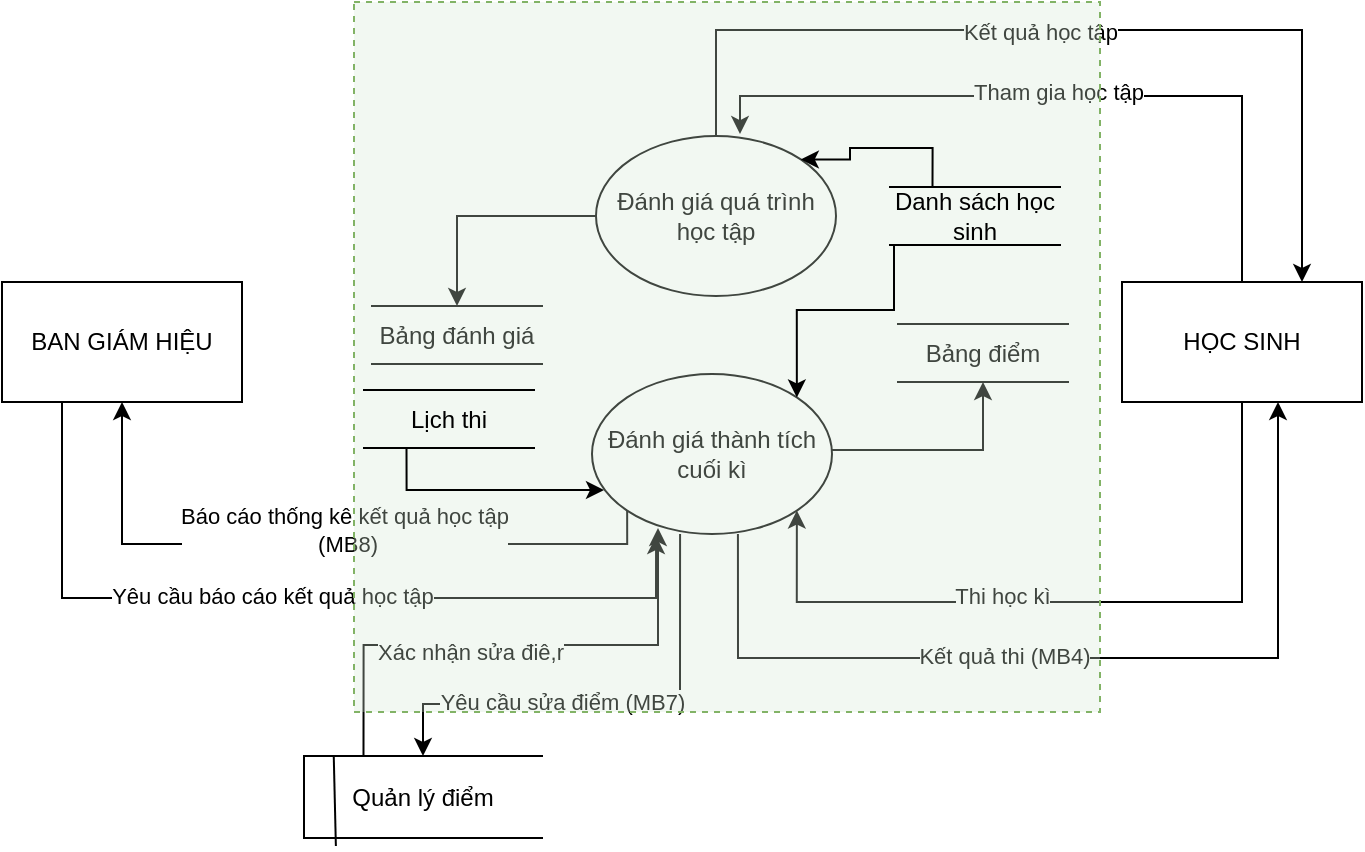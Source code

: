 <mxfile version="14.6.9" type="github">
  <diagram id="18X07u3Qb9bKqw4Xk2Qd" name="Page-1">
    <mxGraphModel dx="968" dy="539" grid="0" gridSize="10" guides="1" tooltips="1" connect="1" arrows="1" fold="1" page="1" pageScale="1" pageWidth="850" pageHeight="1100" background="#ffffff" math="0" shadow="0">
      <root>
        <mxCell id="0" />
        <mxCell id="1" parent="0" />
        <mxCell id="z-oRWFss3O_vHNhXuEPV-29" value="Đánh giá quá trình học tập" style="ellipse;whiteSpace=wrap;html=1;" parent="1" vertex="1">
          <mxGeometry x="373" y="235" width="120" height="80" as="geometry" />
        </mxCell>
        <mxCell id="z-oRWFss3O_vHNhXuEPV-40" value="Đánh giá thành tích cuối kì" style="ellipse;whiteSpace=wrap;html=1;" parent="1" vertex="1">
          <mxGeometry x="371" y="354" width="120" height="80" as="geometry" />
        </mxCell>
        <mxCell id="z-oRWFss3O_vHNhXuEPV-45" style="edgeStyle=orthogonalEdgeStyle;rounded=0;orthogonalLoop=1;jettySize=auto;html=1;entryX=0.75;entryY=0;entryDx=0;entryDy=0;exitX=0.5;exitY=0;exitDx=0;exitDy=0;" parent="1" source="z-oRWFss3O_vHNhXuEPV-29" target="z-oRWFss3O_vHNhXuEPV-65" edge="1">
          <mxGeometry relative="1" as="geometry">
            <Array as="points">
              <mxPoint x="433" y="182" />
              <mxPoint x="726" y="182" />
            </Array>
            <mxPoint x="777" y="602" as="sourcePoint" />
            <mxPoint x="729" y="292" as="targetPoint" />
          </mxGeometry>
        </mxCell>
        <mxCell id="z-oRWFss3O_vHNhXuEPV-46" value="Kết quả học tập" style="edgeLabel;html=1;align=center;verticalAlign=middle;resizable=0;points=[];" parent="z-oRWFss3O_vHNhXuEPV-45" vertex="1" connectable="0">
          <mxGeometry x="-0.089" y="-1" relative="1" as="geometry">
            <mxPoint as="offset" />
          </mxGeometry>
        </mxCell>
        <mxCell id="z-oRWFss3O_vHNhXuEPV-47" style="edgeStyle=orthogonalEdgeStyle;rounded=0;orthogonalLoop=1;jettySize=auto;html=1;entryX=0.5;entryY=1;entryDx=0;entryDy=0;labelPosition=center;verticalLabelPosition=middle;align=center;verticalAlign=middle;exitX=0;exitY=1;exitDx=0;exitDy=0;" parent="1" source="z-oRWFss3O_vHNhXuEPV-40" target="z-oRWFss3O_vHNhXuEPV-88" edge="1">
          <mxGeometry relative="1" as="geometry">
            <Array as="points">
              <mxPoint x="389" y="439" />
              <mxPoint x="136" y="439" />
            </Array>
            <mxPoint x="225" y="7" as="sourcePoint" />
            <mxPoint x="141" y="292" as="targetPoint" />
          </mxGeometry>
        </mxCell>
        <mxCell id="z-oRWFss3O_vHNhXuEPV-48" value="&lt;div align=&quot;right&quot;&gt;Báo cáo thống kê kết quả học tập&lt;br&gt;&lt;/div&gt;&amp;nbsp;(MB8)" style="edgeLabel;html=1;align=center;verticalAlign=middle;resizable=0;points=[];" parent="z-oRWFss3O_vHNhXuEPV-47" vertex="1" connectable="0">
          <mxGeometry x="0.248" relative="1" as="geometry">
            <mxPoint x="54" y="-7" as="offset" />
          </mxGeometry>
        </mxCell>
        <mxCell id="z-oRWFss3O_vHNhXuEPV-63" style="edgeStyle=orthogonalEdgeStyle;rounded=0;orthogonalLoop=1;jettySize=auto;html=1;exitX=0.5;exitY=1;exitDx=0;exitDy=0;entryX=1;entryY=1;entryDx=0;entryDy=0;" parent="1" source="z-oRWFss3O_vHNhXuEPV-65" target="z-oRWFss3O_vHNhXuEPV-40" edge="1">
          <mxGeometry relative="1" as="geometry">
            <Array as="points">
              <mxPoint x="696" y="468" />
              <mxPoint x="473" y="468" />
            </Array>
            <mxPoint x="669" y="292" as="sourcePoint" />
          </mxGeometry>
        </mxCell>
        <mxCell id="z-oRWFss3O_vHNhXuEPV-64" value="Thi học kì" style="edgeLabel;html=1;align=center;verticalAlign=middle;resizable=0;points=[];" parent="z-oRWFss3O_vHNhXuEPV-63" vertex="1" connectable="0">
          <mxGeometry x="0.328" y="2" relative="1" as="geometry">
            <mxPoint x="24" y="-5" as="offset" />
          </mxGeometry>
        </mxCell>
        <mxCell id="7jTHOD_QbhDUhOaxIyPp-10" style="edgeStyle=orthogonalEdgeStyle;rounded=0;orthogonalLoop=1;jettySize=auto;html=1;exitX=0.5;exitY=0;exitDx=0;exitDy=0;entryX=0.6;entryY=-0.012;entryDx=0;entryDy=0;entryPerimeter=0;" edge="1" parent="1" source="z-oRWFss3O_vHNhXuEPV-65" target="z-oRWFss3O_vHNhXuEPV-29">
          <mxGeometry relative="1" as="geometry" />
        </mxCell>
        <mxCell id="7jTHOD_QbhDUhOaxIyPp-11" value="Tham gia học tập" style="edgeLabel;html=1;align=center;verticalAlign=middle;resizable=0;points=[];" vertex="1" connectable="0" parent="7jTHOD_QbhDUhOaxIyPp-10">
          <mxGeometry x="0.019" y="-2" relative="1" as="geometry">
            <mxPoint as="offset" />
          </mxGeometry>
        </mxCell>
        <mxCell id="z-oRWFss3O_vHNhXuEPV-65" value="HỌC SINH" style="rounded=0;whiteSpace=wrap;html=1;" parent="1" vertex="1">
          <mxGeometry x="636" y="308" width="120" height="60" as="geometry" />
        </mxCell>
        <mxCell id="z-oRWFss3O_vHNhXuEPV-68" style="edgeStyle=orthogonalEdgeStyle;rounded=0;orthogonalLoop=1;jettySize=auto;html=1;entryX=0.5;entryY=1;entryDx=0;entryDy=0;" parent="1" target="z-oRWFss3O_vHNhXuEPV-81" edge="1">
          <mxGeometry relative="1" as="geometry">
            <mxPoint x="491" y="392" as="sourcePoint" />
            <mxPoint x="567" y="359" as="targetPoint" />
            <Array as="points">
              <mxPoint x="567" y="392" />
            </Array>
          </mxGeometry>
        </mxCell>
        <mxCell id="z-oRWFss3O_vHNhXuEPV-69" style="edgeStyle=orthogonalEdgeStyle;rounded=0;orthogonalLoop=1;jettySize=auto;html=1;exitX=0;exitY=0.5;exitDx=0;exitDy=0;entryX=0.5;entryY=0;entryDx=0;entryDy=0;" parent="1" source="z-oRWFss3O_vHNhXuEPV-29" target="z-oRWFss3O_vHNhXuEPV-84" edge="1">
          <mxGeometry relative="1" as="geometry" />
        </mxCell>
        <mxCell id="z-oRWFss3O_vHNhXuEPV-70" style="edgeStyle=orthogonalEdgeStyle;rounded=0;orthogonalLoop=1;jettySize=auto;html=1;exitX=0.608;exitY=1;exitDx=0;exitDy=0;exitPerimeter=0;" parent="1" source="z-oRWFss3O_vHNhXuEPV-40" target="z-oRWFss3O_vHNhXuEPV-65" edge="1">
          <mxGeometry relative="1" as="geometry">
            <Array as="points">
              <mxPoint x="444" y="496" />
              <mxPoint x="714" y="496" />
            </Array>
            <mxPoint x="653.04" y="290.98" as="targetPoint" />
          </mxGeometry>
        </mxCell>
        <mxCell id="z-oRWFss3O_vHNhXuEPV-71" value="Kết quả thi (MB4)" style="edgeLabel;html=1;align=center;verticalAlign=middle;resizable=0;points=[];" parent="z-oRWFss3O_vHNhXuEPV-70" vertex="1" connectable="0">
          <mxGeometry x="-0.399" relative="1" as="geometry">
            <mxPoint x="57" y="-1" as="offset" />
          </mxGeometry>
        </mxCell>
        <mxCell id="z-oRWFss3O_vHNhXuEPV-72" style="edgeStyle=orthogonalEdgeStyle;rounded=0;orthogonalLoop=1;jettySize=auto;html=1;exitX=0.367;exitY=1;exitDx=0;exitDy=0;entryX=0.5;entryY=0;entryDx=0;entryDy=0;exitPerimeter=0;" parent="1" source="z-oRWFss3O_vHNhXuEPV-40" target="z-oRWFss3O_vHNhXuEPV-93" edge="1">
          <mxGeometry relative="1" as="geometry">
            <Array as="points">
              <mxPoint x="415" y="519" />
              <mxPoint x="287" y="519" />
            </Array>
            <mxPoint x="287" y="408" as="targetPoint" />
          </mxGeometry>
        </mxCell>
        <mxCell id="z-oRWFss3O_vHNhXuEPV-73" value="Yêu cầu sửa điểm (MB7)" style="edgeLabel;html=1;align=center;verticalAlign=middle;resizable=0;points=[];rotation=0;" parent="z-oRWFss3O_vHNhXuEPV-72" vertex="1" connectable="0">
          <mxGeometry x="0.278" y="-4" relative="1" as="geometry">
            <mxPoint x="9" y="3" as="offset" />
          </mxGeometry>
        </mxCell>
        <mxCell id="z-oRWFss3O_vHNhXuEPV-81" value="Bảng điểm" style="shape=partialRectangle;whiteSpace=wrap;html=1;left=0;right=0;fillColor=none;rounded=0;shadow=0;glass=0;sketch=0;" parent="1" vertex="1">
          <mxGeometry x="524" y="329" width="85" height="29" as="geometry" />
        </mxCell>
        <mxCell id="z-oRWFss3O_vHNhXuEPV-84" value="Bảng đánh giá" style="shape=partialRectangle;whiteSpace=wrap;html=1;left=0;right=0;fillColor=none;rounded=0;shadow=0;glass=0;sketch=0;" parent="1" vertex="1">
          <mxGeometry x="261" y="320" width="85" height="29" as="geometry" />
        </mxCell>
        <mxCell id="7jTHOD_QbhDUhOaxIyPp-8" style="edgeStyle=orthogonalEdgeStyle;rounded=0;orthogonalLoop=1;jettySize=auto;html=1;exitX=0.25;exitY=1;exitDx=0;exitDy=0;entryX=0.267;entryY=1.013;entryDx=0;entryDy=0;entryPerimeter=0;" edge="1" parent="1" source="z-oRWFss3O_vHNhXuEPV-88" target="z-oRWFss3O_vHNhXuEPV-40">
          <mxGeometry relative="1" as="geometry">
            <Array as="points">
              <mxPoint x="106" y="466" />
              <mxPoint x="403" y="466" />
            </Array>
          </mxGeometry>
        </mxCell>
        <mxCell id="7jTHOD_QbhDUhOaxIyPp-9" value="Yêu cầu báo cáo kết quả học tập" style="edgeLabel;html=1;align=center;verticalAlign=middle;resizable=0;points=[];" vertex="1" connectable="0" parent="7jTHOD_QbhDUhOaxIyPp-8">
          <mxGeometry x="-0.047" y="1" relative="1" as="geometry">
            <mxPoint as="offset" />
          </mxGeometry>
        </mxCell>
        <mxCell id="z-oRWFss3O_vHNhXuEPV-88" value="BAN GIÁM HIỆU" style="rounded=0;whiteSpace=wrap;html=1;" parent="1" vertex="1">
          <mxGeometry x="76" y="308" width="120" height="60" as="geometry" />
        </mxCell>
        <mxCell id="7jTHOD_QbhDUhOaxIyPp-6" style="edgeStyle=orthogonalEdgeStyle;rounded=0;orthogonalLoop=1;jettySize=auto;html=1;exitX=0.25;exitY=0;exitDx=0;exitDy=0;entryX=0.275;entryY=0.963;entryDx=0;entryDy=0;entryPerimeter=0;" edge="1" parent="1" source="z-oRWFss3O_vHNhXuEPV-93" target="z-oRWFss3O_vHNhXuEPV-40">
          <mxGeometry relative="1" as="geometry" />
        </mxCell>
        <mxCell id="7jTHOD_QbhDUhOaxIyPp-7" value="Xác nhận sửa điê,r" style="edgeLabel;html=1;align=center;verticalAlign=middle;resizable=0;points=[];" vertex="1" connectable="0" parent="7jTHOD_QbhDUhOaxIyPp-6">
          <mxGeometry x="-0.168" y="-2" relative="1" as="geometry">
            <mxPoint y="1" as="offset" />
          </mxGeometry>
        </mxCell>
        <mxCell id="z-oRWFss3O_vHNhXuEPV-93" value="Quản lý điểm" style="shape=partialRectangle;whiteSpace=wrap;html=1;bottom=1;right=0;left=1;top=1;fillColor=none;routingCenterX=-0.5;" parent="1" vertex="1">
          <mxGeometry x="227" y="545" width="119" height="41" as="geometry" />
        </mxCell>
        <mxCell id="z-oRWFss3O_vHNhXuEPV-94" value="" style="endArrow=none;html=1;exitX=0.125;exitY=0;exitDx=0;exitDy=0;exitPerimeter=0;entryX=0.134;entryY=1.098;entryDx=0;entryDy=0;entryPerimeter=0;" parent="1" source="z-oRWFss3O_vHNhXuEPV-93" target="z-oRWFss3O_vHNhXuEPV-93" edge="1">
          <mxGeometry width="50" height="50" relative="1" as="geometry">
            <mxPoint x="604" y="474" as="sourcePoint" />
            <mxPoint x="386" y="620" as="targetPoint" />
          </mxGeometry>
        </mxCell>
        <mxCell id="z-oRWFss3O_vHNhXuEPV-102" value="" style="rounded=0;whiteSpace=wrap;html=1;fillOpacity=30;fillColor=#d5e8d4;strokeColor=#82b366;dashed=1;" parent="1" vertex="1">
          <mxGeometry x="252" y="168" width="373" height="355" as="geometry" />
        </mxCell>
        <mxCell id="7jTHOD_QbhDUhOaxIyPp-3" style="edgeStyle=orthogonalEdgeStyle;rounded=0;orthogonalLoop=1;jettySize=auto;html=1;exitX=0.25;exitY=1;exitDx=0;exitDy=0;entryX=0.05;entryY=0.725;entryDx=0;entryDy=0;entryPerimeter=0;" edge="1" parent="1" source="7jTHOD_QbhDUhOaxIyPp-1" target="z-oRWFss3O_vHNhXuEPV-40">
          <mxGeometry relative="1" as="geometry" />
        </mxCell>
        <mxCell id="7jTHOD_QbhDUhOaxIyPp-1" value="Lịch thi" style="shape=partialRectangle;whiteSpace=wrap;html=1;left=0;right=0;fillColor=none;rounded=0;shadow=0;glass=0;sketch=0;" vertex="1" parent="1">
          <mxGeometry x="257" y="362" width="85" height="29" as="geometry" />
        </mxCell>
        <mxCell id="7jTHOD_QbhDUhOaxIyPp-4" style="edgeStyle=orthogonalEdgeStyle;rounded=0;orthogonalLoop=1;jettySize=auto;html=1;exitX=0.25;exitY=0;exitDx=0;exitDy=0;entryX=1;entryY=0;entryDx=0;entryDy=0;" edge="1" parent="1" source="7jTHOD_QbhDUhOaxIyPp-2" target="z-oRWFss3O_vHNhXuEPV-29">
          <mxGeometry relative="1" as="geometry">
            <Array as="points">
              <mxPoint x="541" y="241" />
              <mxPoint x="500" y="241" />
              <mxPoint x="500" y="247" />
            </Array>
          </mxGeometry>
        </mxCell>
        <mxCell id="7jTHOD_QbhDUhOaxIyPp-5" style="edgeStyle=orthogonalEdgeStyle;rounded=0;orthogonalLoop=1;jettySize=auto;html=1;exitX=0.25;exitY=1;exitDx=0;exitDy=0;entryX=1;entryY=0;entryDx=0;entryDy=0;" edge="1" parent="1" source="7jTHOD_QbhDUhOaxIyPp-2" target="z-oRWFss3O_vHNhXuEPV-40">
          <mxGeometry relative="1" as="geometry">
            <Array as="points">
              <mxPoint x="522" y="290" />
              <mxPoint x="522" y="322" />
              <mxPoint x="473" y="322" />
            </Array>
          </mxGeometry>
        </mxCell>
        <mxCell id="7jTHOD_QbhDUhOaxIyPp-2" value="Danh sách học sinh" style="shape=partialRectangle;whiteSpace=wrap;html=1;left=0;right=0;fillColor=none;rounded=0;shadow=0;glass=0;sketch=0;" vertex="1" parent="1">
          <mxGeometry x="520" y="260.5" width="85" height="29" as="geometry" />
        </mxCell>
      </root>
    </mxGraphModel>
  </diagram>
</mxfile>
